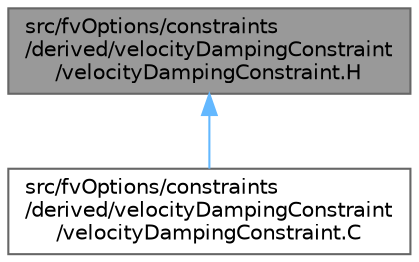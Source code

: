 digraph "src/fvOptions/constraints/derived/velocityDampingConstraint/velocityDampingConstraint.H"
{
 // LATEX_PDF_SIZE
  bgcolor="transparent";
  edge [fontname=Helvetica,fontsize=10,labelfontname=Helvetica,labelfontsize=10];
  node [fontname=Helvetica,fontsize=10,shape=box,height=0.2,width=0.4];
  Node1 [id="Node000001",label="src/fvOptions/constraints\l/derived/velocityDampingConstraint\l/velocityDampingConstraint.H",height=0.2,width=0.4,color="gray40", fillcolor="grey60", style="filled", fontcolor="black",tooltip=" "];
  Node1 -> Node2 [id="edge1_Node000001_Node000002",dir="back",color="steelblue1",style="solid",tooltip=" "];
  Node2 [id="Node000002",label="src/fvOptions/constraints\l/derived/velocityDampingConstraint\l/velocityDampingConstraint.C",height=0.2,width=0.4,color="grey40", fillcolor="white", style="filled",URL="$velocityDampingConstraint_8C.html",tooltip=" "];
}
